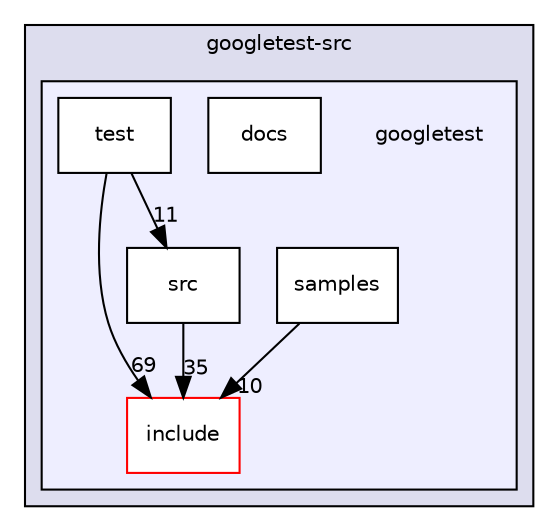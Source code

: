 digraph "build/_deps/googletest-src/googletest" {
  compound=true
  node [ fontsize="10", fontname="Helvetica"];
  edge [ labelfontsize="10", labelfontname="Helvetica"];
  subgraph clusterdir_b8d6b26144d6312ab7a4ea26f9e69ccf {
    graph [ bgcolor="#ddddee", pencolor="black", label="googletest-src" fontname="Helvetica", fontsize="10", URL="dir_b8d6b26144d6312ab7a4ea26f9e69ccf.html"]
  subgraph clusterdir_001a0f336d1d0a6c17b1be78e41a6b36 {
    graph [ bgcolor="#eeeeff", pencolor="black", label="" URL="dir_001a0f336d1d0a6c17b1be78e41a6b36.html"];
    dir_001a0f336d1d0a6c17b1be78e41a6b36 [shape=plaintext label="googletest"];
  dir_4afe35c9d8588a44371d9e9517289a34 [shape=box label="docs" fillcolor="white" style="filled" URL="dir_4afe35c9d8588a44371d9e9517289a34.html"];
  dir_65c2869a7074b008415232db837a30d1 [shape=box label="include" fillcolor="white" style="filled" color="red" URL="dir_65c2869a7074b008415232db837a30d1.html"];
  dir_2f3faa652fe60d38b25c53dacef2a534 [shape=box label="samples" fillcolor="white" style="filled" URL="dir_2f3faa652fe60d38b25c53dacef2a534.html"];
  dir_2ff1440f97469bf36508254a43fb786f [shape=box label="src" fillcolor="white" style="filled" URL="dir_2ff1440f97469bf36508254a43fb786f.html"];
  dir_cb072f4503dba82e502f4960a5c45088 [shape=box label="test" fillcolor="white" style="filled" URL="dir_cb072f4503dba82e502f4960a5c45088.html"];
  }
  }
  dir_2f3faa652fe60d38b25c53dacef2a534->dir_65c2869a7074b008415232db837a30d1 [headlabel="10", labeldistance=1.5 headhref="dir_000092_000071.html"];
  dir_2ff1440f97469bf36508254a43fb786f->dir_65c2869a7074b008415232db837a30d1 [headlabel="35", labeldistance=1.5 headhref="dir_000093_000071.html"];
  dir_cb072f4503dba82e502f4960a5c45088->dir_2ff1440f97469bf36508254a43fb786f [headlabel="11", labeldistance=1.5 headhref="dir_000094_000093.html"];
  dir_cb072f4503dba82e502f4960a5c45088->dir_65c2869a7074b008415232db837a30d1 [headlabel="69", labeldistance=1.5 headhref="dir_000094_000071.html"];
}
